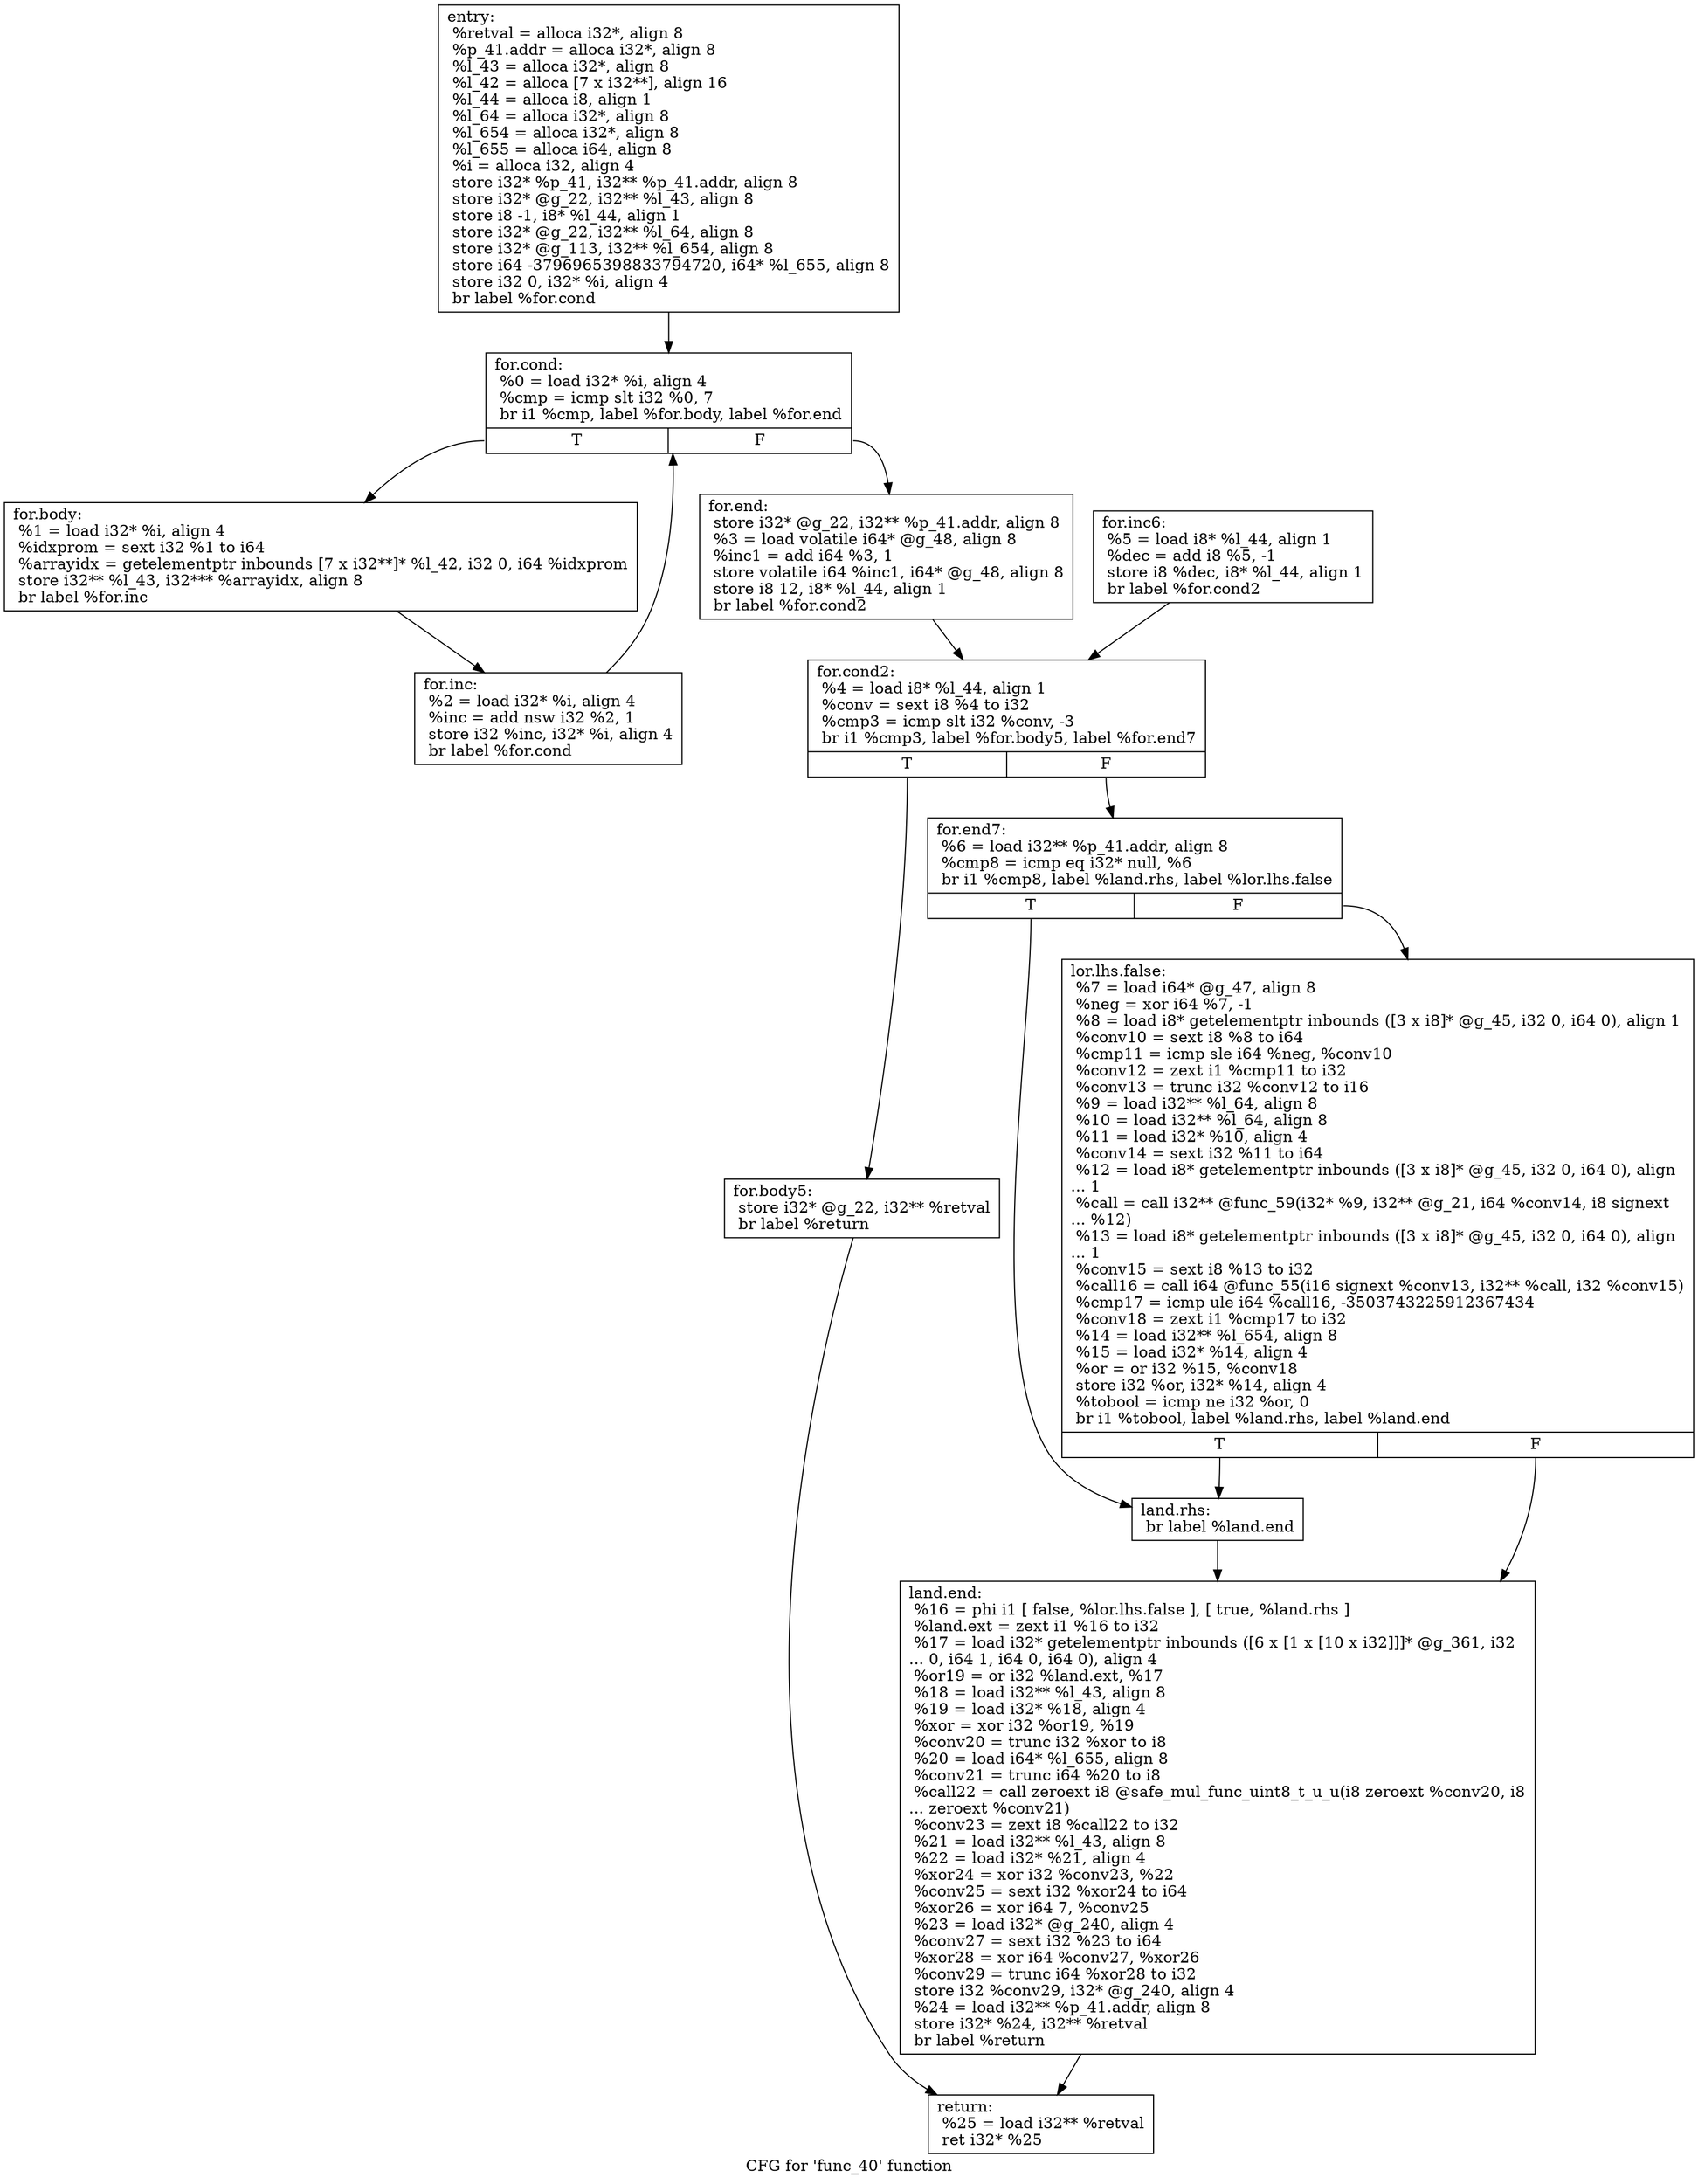 digraph "CFG for 'func_40' function" {
	label="CFG for 'func_40' function";

	Node0xa668408 [shape=record,label="{entry:\l  %retval = alloca i32*, align 8\l  %p_41.addr = alloca i32*, align 8\l  %l_43 = alloca i32*, align 8\l  %l_42 = alloca [7 x i32**], align 16\l  %l_44 = alloca i8, align 1\l  %l_64 = alloca i32*, align 8\l  %l_654 = alloca i32*, align 8\l  %l_655 = alloca i64, align 8\l  %i = alloca i32, align 4\l  store i32* %p_41, i32** %p_41.addr, align 8\l  store i32* @g_22, i32** %l_43, align 8\l  store i8 -1, i8* %l_44, align 1\l  store i32* @g_22, i32** %l_64, align 8\l  store i32* @g_113, i32** %l_654, align 8\l  store i64 -3796965398833794720, i64* %l_655, align 8\l  store i32 0, i32* %i, align 4\l  br label %for.cond\l}"];
	Node0xa668408 -> Node0xa668438;
	Node0xa668438 [shape=record,label="{for.cond:                                         \l  %0 = load i32* %i, align 4\l  %cmp = icmp slt i32 %0, 7\l  br i1 %cmp, label %for.body, label %for.end\l|{<s0>T|<s1>F}}"];
	Node0xa668438:s0 -> Node0xa668468;
	Node0xa668438:s1 -> Node0xa6684c8;
	Node0xa668468 [shape=record,label="{for.body:                                         \l  %1 = load i32* %i, align 4\l  %idxprom = sext i32 %1 to i64\l  %arrayidx = getelementptr inbounds [7 x i32**]* %l_42, i32 0, i64 %idxprom\l  store i32** %l_43, i32*** %arrayidx, align 8\l  br label %for.inc\l}"];
	Node0xa668468 -> Node0xa668498;
	Node0xa668498 [shape=record,label="{for.inc:                                          \l  %2 = load i32* %i, align 4\l  %inc = add nsw i32 %2, 1\l  store i32 %inc, i32* %i, align 4\l  br label %for.cond\l}"];
	Node0xa668498 -> Node0xa668438;
	Node0xa6684c8 [shape=record,label="{for.end:                                          \l  store i32* @g_22, i32** %p_41.addr, align 8\l  %3 = load volatile i64* @g_48, align 8\l  %inc1 = add i64 %3, 1\l  store volatile i64 %inc1, i64* @g_48, align 8\l  store i8 12, i8* %l_44, align 1\l  br label %for.cond2\l}"];
	Node0xa6684c8 -> Node0xa6684f8;
	Node0xa6684f8 [shape=record,label="{for.cond2:                                        \l  %4 = load i8* %l_44, align 1\l  %conv = sext i8 %4 to i32\l  %cmp3 = icmp slt i32 %conv, -3\l  br i1 %cmp3, label %for.body5, label %for.end7\l|{<s0>T|<s1>F}}"];
	Node0xa6684f8:s0 -> Node0xa668528;
	Node0xa6684f8:s1 -> Node0xa668588;
	Node0xa668528 [shape=record,label="{for.body5:                                        \l  store i32* @g_22, i32** %retval\l  br label %return\l}"];
	Node0xa668528 -> Node0xa668648;
	Node0xa668558 [shape=record,label="{for.inc6:                                         \l  %5 = load i8* %l_44, align 1\l  %dec = add i8 %5, -1\l  store i8 %dec, i8* %l_44, align 1\l  br label %for.cond2\l}"];
	Node0xa668558 -> Node0xa6684f8;
	Node0xa668588 [shape=record,label="{for.end7:                                         \l  %6 = load i32** %p_41.addr, align 8\l  %cmp8 = icmp eq i32* null, %6\l  br i1 %cmp8, label %land.rhs, label %lor.lhs.false\l|{<s0>T|<s1>F}}"];
	Node0xa668588:s0 -> Node0xa6685e8;
	Node0xa668588:s1 -> Node0xa6685b8;
	Node0xa6685b8 [shape=record,label="{lor.lhs.false:                                    \l  %7 = load i64* @g_47, align 8\l  %neg = xor i64 %7, -1\l  %8 = load i8* getelementptr inbounds ([3 x i8]* @g_45, i32 0, i64 0), align 1\l  %conv10 = sext i8 %8 to i64\l  %cmp11 = icmp sle i64 %neg, %conv10\l  %conv12 = zext i1 %cmp11 to i32\l  %conv13 = trunc i32 %conv12 to i16\l  %9 = load i32** %l_64, align 8\l  %10 = load i32** %l_64, align 8\l  %11 = load i32* %10, align 4\l  %conv14 = sext i32 %11 to i64\l  %12 = load i8* getelementptr inbounds ([3 x i8]* @g_45, i32 0, i64 0), align\l... 1\l  %call = call i32** @func_59(i32* %9, i32** @g_21, i64 %conv14, i8 signext\l... %12)\l  %13 = load i8* getelementptr inbounds ([3 x i8]* @g_45, i32 0, i64 0), align\l... 1\l  %conv15 = sext i8 %13 to i32\l  %call16 = call i64 @func_55(i16 signext %conv13, i32** %call, i32 %conv15)\l  %cmp17 = icmp ule i64 %call16, -3503743225912367434\l  %conv18 = zext i1 %cmp17 to i32\l  %14 = load i32** %l_654, align 8\l  %15 = load i32* %14, align 4\l  %or = or i32 %15, %conv18\l  store i32 %or, i32* %14, align 4\l  %tobool = icmp ne i32 %or, 0\l  br i1 %tobool, label %land.rhs, label %land.end\l|{<s0>T|<s1>F}}"];
	Node0xa6685b8:s0 -> Node0xa6685e8;
	Node0xa6685b8:s1 -> Node0xa668618;
	Node0xa6685e8 [shape=record,label="{land.rhs:                                         \l  br label %land.end\l}"];
	Node0xa6685e8 -> Node0xa668618;
	Node0xa668618 [shape=record,label="{land.end:                                         \l  %16 = phi i1 [ false, %lor.lhs.false ], [ true, %land.rhs ]\l  %land.ext = zext i1 %16 to i32\l  %17 = load i32* getelementptr inbounds ([6 x [1 x [10 x i32]]]* @g_361, i32\l... 0, i64 1, i64 0, i64 0), align 4\l  %or19 = or i32 %land.ext, %17\l  %18 = load i32** %l_43, align 8\l  %19 = load i32* %18, align 4\l  %xor = xor i32 %or19, %19\l  %conv20 = trunc i32 %xor to i8\l  %20 = load i64* %l_655, align 8\l  %conv21 = trunc i64 %20 to i8\l  %call22 = call zeroext i8 @safe_mul_func_uint8_t_u_u(i8 zeroext %conv20, i8\l... zeroext %conv21)\l  %conv23 = zext i8 %call22 to i32\l  %21 = load i32** %l_43, align 8\l  %22 = load i32* %21, align 4\l  %xor24 = xor i32 %conv23, %22\l  %conv25 = sext i32 %xor24 to i64\l  %xor26 = xor i64 7, %conv25\l  %23 = load i32* @g_240, align 4\l  %conv27 = sext i32 %23 to i64\l  %xor28 = xor i64 %conv27, %xor26\l  %conv29 = trunc i64 %xor28 to i32\l  store i32 %conv29, i32* @g_240, align 4\l  %24 = load i32** %p_41.addr, align 8\l  store i32* %24, i32** %retval\l  br label %return\l}"];
	Node0xa668618 -> Node0xa668648;
	Node0xa668648 [shape=record,label="{return:                                           \l  %25 = load i32** %retval\l  ret i32* %25\l}"];
}
